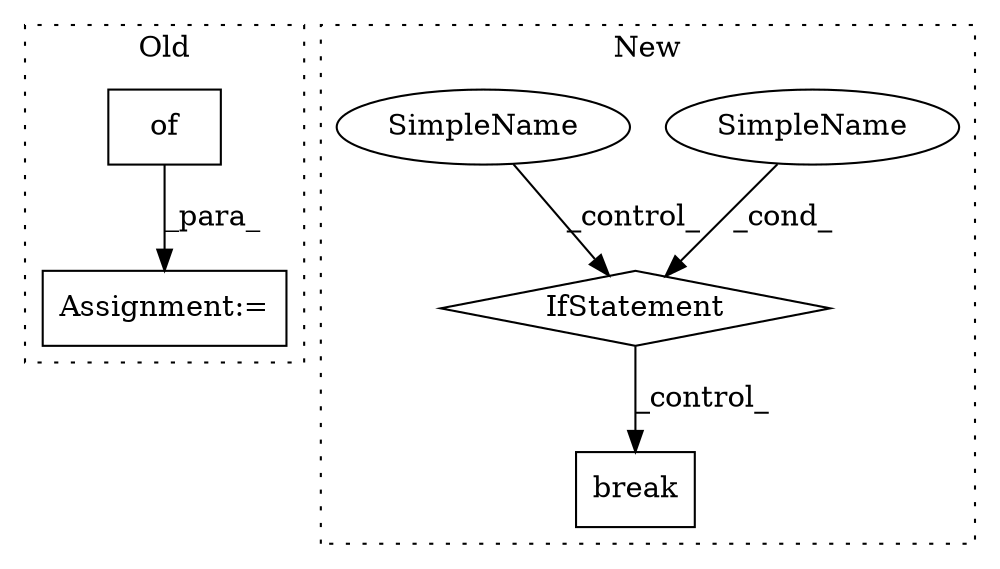 digraph G {
subgraph cluster0 {
1 [label="of" a="32" s="1135" l="4" shape="box"];
6 [label="Assignment:=" a="7" s="1130" l="1" shape="box"];
label = "Old";
style="dotted";
}
subgraph cluster1 {
2 [label="break" a="10" s="1873" l="6" shape="box"];
3 [label="IfStatement" a="25" s="1833,1861" l="4,2" shape="diamond"];
4 [label="SimpleName" a="42" s="" l="" shape="ellipse"];
5 [label="SimpleName" a="42" s="" l="" shape="ellipse"];
label = "New";
style="dotted";
}
1 -> 6 [label="_para_"];
3 -> 2 [label="_control_"];
4 -> 3 [label="_cond_"];
5 -> 3 [label="_control_"];
}